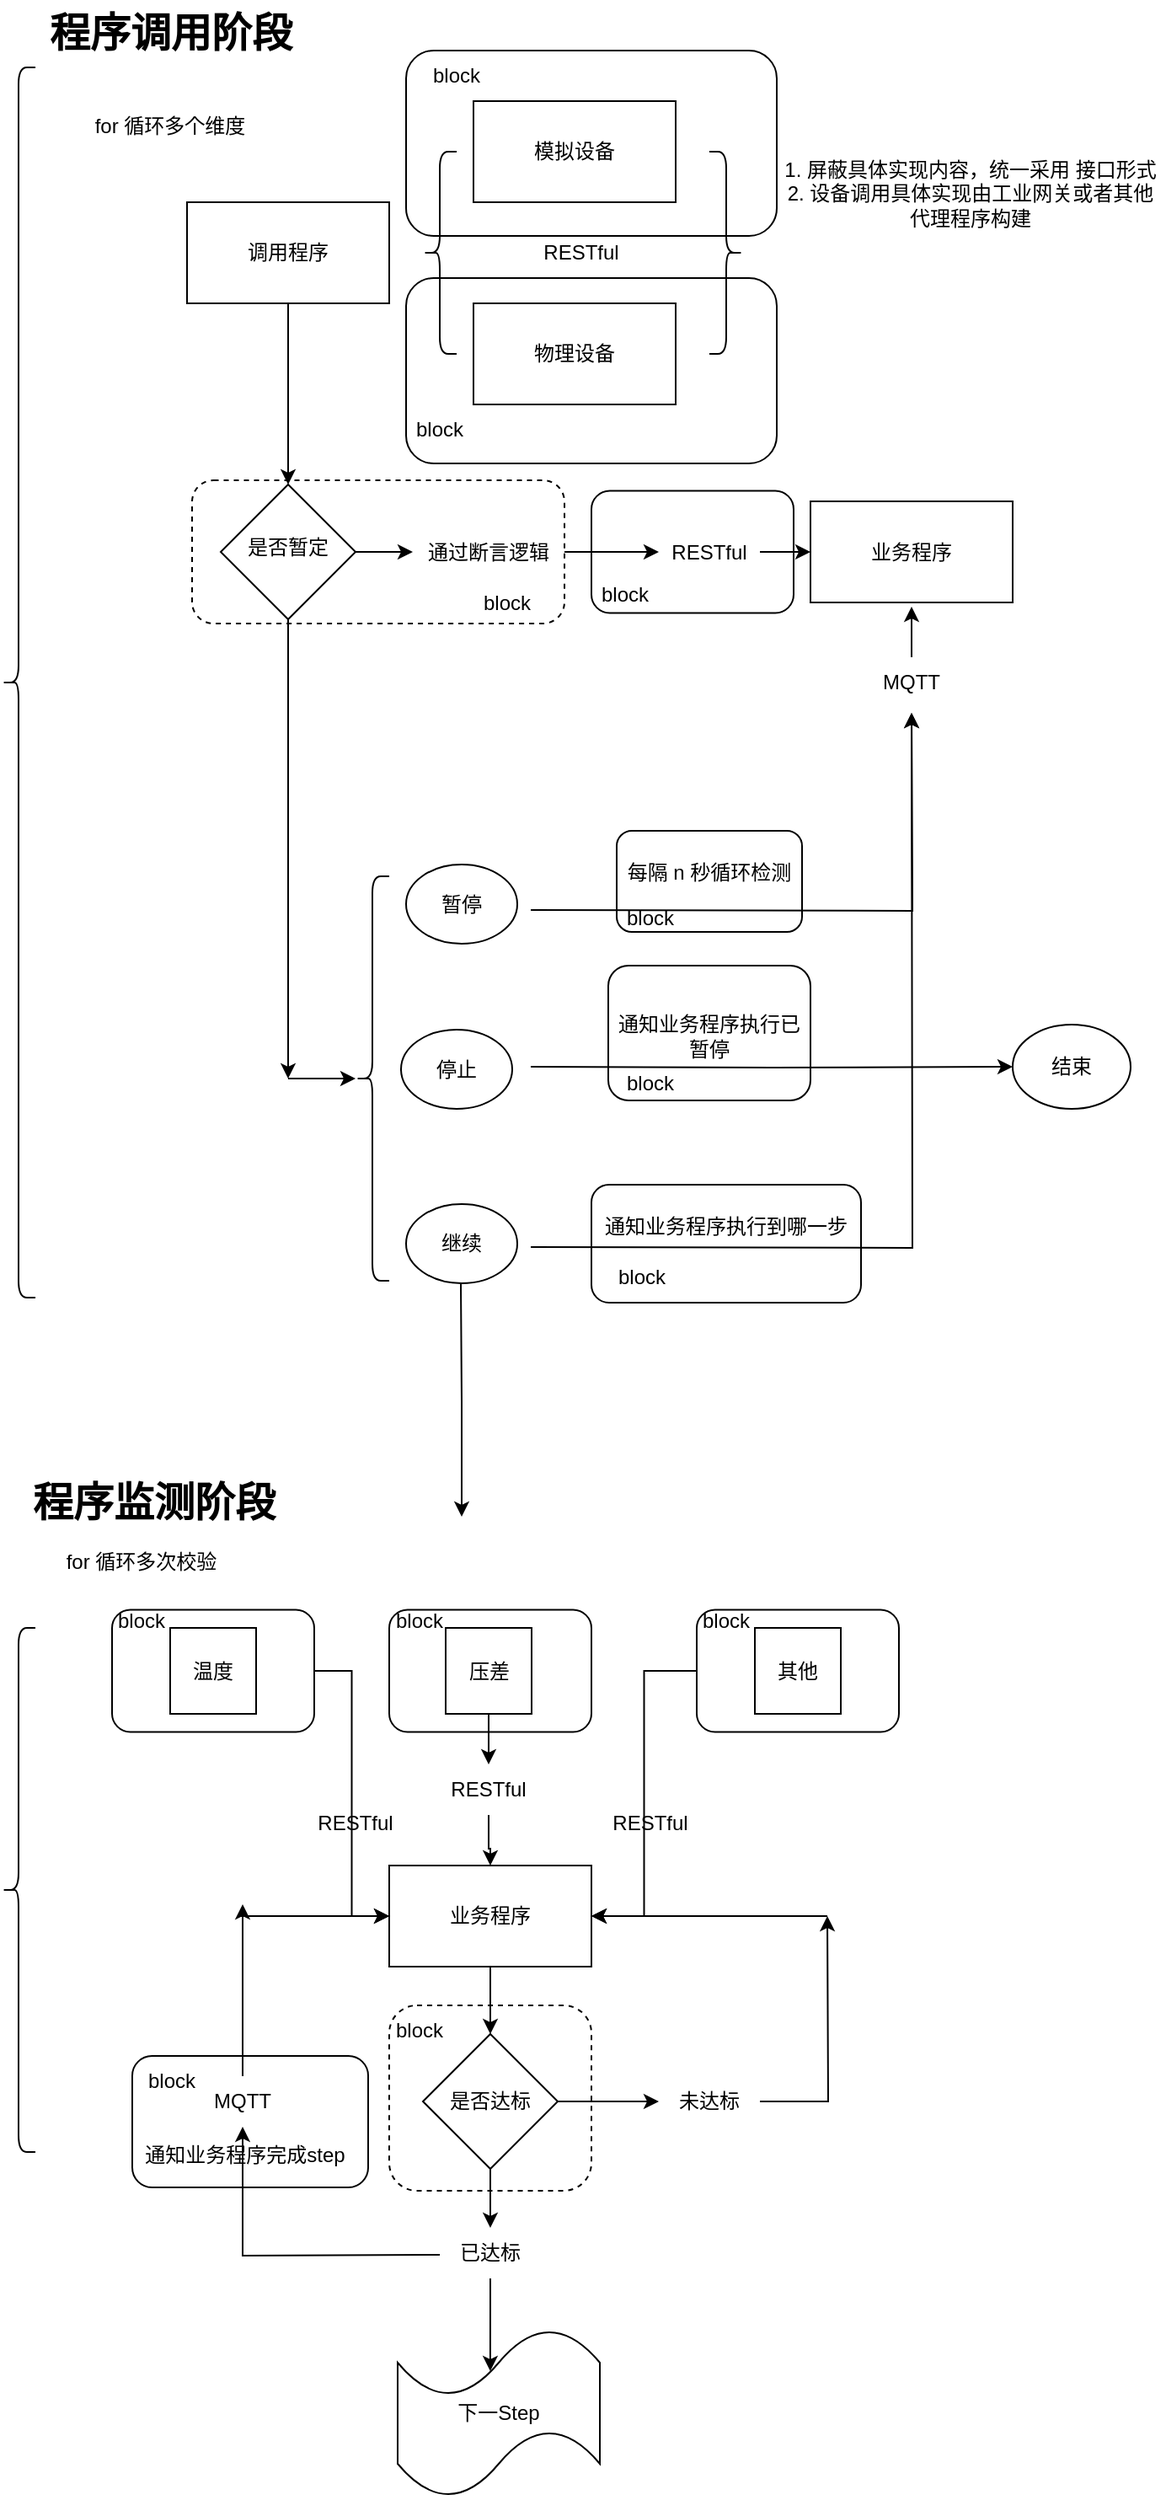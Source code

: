 <mxfile version="22.1.15" type="github">
  <diagram name="第 1 页" id="AhcroDPNdXlM7h-OtcJX">
    <mxGraphModel dx="1394" dy="783" grid="1" gridSize="10" guides="1" tooltips="1" connect="1" arrows="1" fold="1" page="1" pageScale="1" pageWidth="827" pageHeight="1169" math="0" shadow="0">
      <root>
        <mxCell id="0" />
        <mxCell id="1" parent="0" />
        <mxCell id="VQO5LwTm_g0xGCJBr3M8-124" value="" style="rounded=1;whiteSpace=wrap;html=1;dashed=1;" vertex="1" parent="1">
          <mxGeometry x="310" y="1310" width="120" height="110" as="geometry" />
        </mxCell>
        <mxCell id="VQO5LwTm_g0xGCJBr3M8-122" value="" style="rounded=1;whiteSpace=wrap;html=1;" vertex="1" parent="1">
          <mxGeometry x="157.5" y="1340" width="140" height="78" as="geometry" />
        </mxCell>
        <mxCell id="VQO5LwTm_g0xGCJBr3M8-88" style="edgeStyle=orthogonalEdgeStyle;rounded=0;orthogonalLoop=1;jettySize=auto;html=1;entryX=0;entryY=0.5;entryDx=0;entryDy=0;" edge="1" parent="1" source="VQO5LwTm_g0xGCJBr3M8-80" target="VQO5LwTm_g0xGCJBr3M8-90">
          <mxGeometry relative="1" as="geometry">
            <mxPoint x="205.5" y="1207" as="targetPoint" />
          </mxGeometry>
        </mxCell>
        <mxCell id="VQO5LwTm_g0xGCJBr3M8-80" value="" style="rounded=1;whiteSpace=wrap;html=1;" vertex="1" parent="1">
          <mxGeometry x="145.5" y="1075.25" width="120" height="72.5" as="geometry" />
        </mxCell>
        <mxCell id="VQO5LwTm_g0xGCJBr3M8-67" value="" style="rounded=1;whiteSpace=wrap;html=1;dashed=1;" vertex="1" parent="1">
          <mxGeometry x="193" y="405" width="221" height="85" as="geometry" />
        </mxCell>
        <mxCell id="VQO5LwTm_g0xGCJBr3M8-59" value="" style="rounded=1;whiteSpace=wrap;html=1;" vertex="1" parent="1">
          <mxGeometry x="430" y="823" width="160" height="70" as="geometry" />
        </mxCell>
        <mxCell id="VQO5LwTm_g0xGCJBr3M8-56" value="" style="rounded=1;whiteSpace=wrap;html=1;" vertex="1" parent="1">
          <mxGeometry x="440" y="693" width="120" height="80" as="geometry" />
        </mxCell>
        <mxCell id="VQO5LwTm_g0xGCJBr3M8-54" value="" style="rounded=1;whiteSpace=wrap;html=1;" vertex="1" parent="1">
          <mxGeometry x="445" y="613" width="110" height="60" as="geometry" />
        </mxCell>
        <mxCell id="VQO5LwTm_g0xGCJBr3M8-51" value="" style="rounded=1;whiteSpace=wrap;html=1;" vertex="1" parent="1">
          <mxGeometry x="430" y="411.25" width="120" height="72.5" as="geometry" />
        </mxCell>
        <mxCell id="VQO5LwTm_g0xGCJBr3M8-49" value="" style="rounded=1;whiteSpace=wrap;html=1;" vertex="1" parent="1">
          <mxGeometry x="320" y="285" width="220" height="110" as="geometry" />
        </mxCell>
        <mxCell id="VQO5LwTm_g0xGCJBr3M8-46" value="" style="rounded=1;whiteSpace=wrap;html=1;" vertex="1" parent="1">
          <mxGeometry x="320" y="150" width="220" height="110" as="geometry" />
        </mxCell>
        <mxCell id="VQO5LwTm_g0xGCJBr3M8-20" style="edgeStyle=orthogonalEdgeStyle;rounded=0;orthogonalLoop=1;jettySize=auto;html=1;entryX=0.5;entryY=0;entryDx=0;entryDy=0;" edge="1" parent="1" source="VQO5LwTm_g0xGCJBr3M8-1" target="VQO5LwTm_g0xGCJBr3M8-10">
          <mxGeometry relative="1" as="geometry" />
        </mxCell>
        <mxCell id="VQO5LwTm_g0xGCJBr3M8-1" value="调用程序" style="rounded=0;whiteSpace=wrap;html=1;" vertex="1" parent="1">
          <mxGeometry x="190" y="240" width="120" height="60" as="geometry" />
        </mxCell>
        <mxCell id="VQO5LwTm_g0xGCJBr3M8-2" value="" style="shape=curlyBracket;whiteSpace=wrap;html=1;rounded=1;labelPosition=left;verticalLabelPosition=middle;align=right;verticalAlign=middle;" vertex="1" parent="1">
          <mxGeometry x="330" y="210" width="20" height="120" as="geometry" />
        </mxCell>
        <mxCell id="VQO5LwTm_g0xGCJBr3M8-4" value="模拟设备" style="rounded=0;whiteSpace=wrap;html=1;" vertex="1" parent="1">
          <mxGeometry x="360" y="180" width="120" height="60" as="geometry" />
        </mxCell>
        <mxCell id="VQO5LwTm_g0xGCJBr3M8-5" value="物理设备" style="rounded=0;whiteSpace=wrap;html=1;" vertex="1" parent="1">
          <mxGeometry x="360" y="300" width="120" height="60" as="geometry" />
        </mxCell>
        <mxCell id="VQO5LwTm_g0xGCJBr3M8-6" value="RESTful" style="text;html=1;strokeColor=none;fillColor=none;align=center;verticalAlign=middle;whiteSpace=wrap;rounded=0;" vertex="1" parent="1">
          <mxGeometry x="394" y="255" width="60" height="30" as="geometry" />
        </mxCell>
        <mxCell id="VQO5LwTm_g0xGCJBr3M8-7" value="" style="shape=curlyBracket;whiteSpace=wrap;html=1;rounded=1;flipH=1;labelPosition=right;verticalLabelPosition=middle;align=left;verticalAlign=middle;" vertex="1" parent="1">
          <mxGeometry x="500" y="210" width="20" height="120" as="geometry" />
        </mxCell>
        <mxCell id="VQO5LwTm_g0xGCJBr3M8-8" value="1. 屏蔽具体实现内容，统一采用 接口形式&lt;br&gt;2. 设备调用具体实现由工业网关或者其他代理程序构建" style="text;html=1;strokeColor=none;fillColor=none;align=center;verticalAlign=middle;whiteSpace=wrap;rounded=0;" vertex="1" parent="1">
          <mxGeometry x="540" y="170" width="230" height="130" as="geometry" />
        </mxCell>
        <mxCell id="VQO5LwTm_g0xGCJBr3M8-29" style="edgeStyle=orthogonalEdgeStyle;rounded=0;orthogonalLoop=1;jettySize=auto;html=1;" edge="1" parent="1" source="VQO5LwTm_g0xGCJBr3M8-10" target="VQO5LwTm_g0xGCJBr3M8-12">
          <mxGeometry relative="1" as="geometry" />
        </mxCell>
        <mxCell id="VQO5LwTm_g0xGCJBr3M8-30" style="edgeStyle=orthogonalEdgeStyle;rounded=0;orthogonalLoop=1;jettySize=auto;html=1;" edge="1" parent="1" source="VQO5LwTm_g0xGCJBr3M8-10">
          <mxGeometry relative="1" as="geometry">
            <mxPoint x="250" y="760" as="targetPoint" />
          </mxGeometry>
        </mxCell>
        <mxCell id="VQO5LwTm_g0xGCJBr3M8-10" value="" style="rhombus;whiteSpace=wrap;html=1;" vertex="1" parent="1">
          <mxGeometry x="210" y="407.5" width="80" height="80" as="geometry" />
        </mxCell>
        <mxCell id="VQO5LwTm_g0xGCJBr3M8-11" value="是否暂定" style="text;html=1;strokeColor=none;fillColor=none;align=center;verticalAlign=middle;whiteSpace=wrap;rounded=0;" vertex="1" parent="1">
          <mxGeometry x="220" y="430" width="60" height="30" as="geometry" />
        </mxCell>
        <mxCell id="VQO5LwTm_g0xGCJBr3M8-14" style="edgeStyle=orthogonalEdgeStyle;rounded=0;orthogonalLoop=1;jettySize=auto;html=1;entryX=0;entryY=0.5;entryDx=0;entryDy=0;" edge="1" parent="1" source="VQO5LwTm_g0xGCJBr3M8-12" target="VQO5LwTm_g0xGCJBr3M8-13">
          <mxGeometry relative="1" as="geometry" />
        </mxCell>
        <mxCell id="VQO5LwTm_g0xGCJBr3M8-12" value="通过断言逻辑" style="text;html=1;strokeColor=none;fillColor=none;align=center;verticalAlign=middle;whiteSpace=wrap;rounded=0;" vertex="1" parent="1">
          <mxGeometry x="324" y="435" width="90" height="25" as="geometry" />
        </mxCell>
        <mxCell id="VQO5LwTm_g0xGCJBr3M8-16" style="edgeStyle=orthogonalEdgeStyle;rounded=0;orthogonalLoop=1;jettySize=auto;html=1;" edge="1" parent="1" source="VQO5LwTm_g0xGCJBr3M8-13" target="VQO5LwTm_g0xGCJBr3M8-15">
          <mxGeometry relative="1" as="geometry" />
        </mxCell>
        <mxCell id="VQO5LwTm_g0xGCJBr3M8-13" value="RESTful" style="text;html=1;strokeColor=none;fillColor=none;align=center;verticalAlign=middle;whiteSpace=wrap;rounded=0;" vertex="1" parent="1">
          <mxGeometry x="470" y="432.5" width="60" height="30" as="geometry" />
        </mxCell>
        <mxCell id="VQO5LwTm_g0xGCJBr3M8-15" value="业务程序" style="rounded=0;whiteSpace=wrap;html=1;" vertex="1" parent="1">
          <mxGeometry x="560" y="417.5" width="120" height="60" as="geometry" />
        </mxCell>
        <mxCell id="VQO5LwTm_g0xGCJBr3M8-18" style="edgeStyle=orthogonalEdgeStyle;rounded=0;orthogonalLoop=1;jettySize=auto;html=1;" edge="1" parent="1">
          <mxGeometry relative="1" as="geometry">
            <mxPoint x="394" y="660" as="sourcePoint" />
            <mxPoint x="620" y="543" as="targetPoint" />
          </mxGeometry>
        </mxCell>
        <mxCell id="VQO5LwTm_g0xGCJBr3M8-19" value="每隔 n 秒循环检测" style="text;html=1;strokeColor=none;fillColor=none;align=center;verticalAlign=middle;whiteSpace=wrap;rounded=0;" vertex="1" parent="1">
          <mxGeometry x="440" y="623" width="120" height="30" as="geometry" />
        </mxCell>
        <mxCell id="VQO5LwTm_g0xGCJBr3M8-37" style="edgeStyle=orthogonalEdgeStyle;rounded=0;orthogonalLoop=1;jettySize=auto;html=1;" edge="1" parent="1" target="VQO5LwTm_g0xGCJBr3M8-26">
          <mxGeometry relative="1" as="geometry">
            <mxPoint x="394" y="753" as="sourcePoint" />
          </mxGeometry>
        </mxCell>
        <mxCell id="VQO5LwTm_g0xGCJBr3M8-26" value="结束" style="ellipse;whiteSpace=wrap;html=1;" vertex="1" parent="1">
          <mxGeometry x="680" y="728" width="70" height="50" as="geometry" />
        </mxCell>
        <mxCell id="VQO5LwTm_g0xGCJBr3M8-31" value="" style="shape=curlyBracket;whiteSpace=wrap;html=1;rounded=1;labelPosition=left;verticalLabelPosition=middle;align=right;verticalAlign=middle;" vertex="1" parent="1">
          <mxGeometry x="290" y="640" width="20" height="240" as="geometry" />
        </mxCell>
        <mxCell id="VQO5LwTm_g0xGCJBr3M8-32" value="" style="endArrow=classic;html=1;rounded=0;" edge="1" parent="1" target="VQO5LwTm_g0xGCJBr3M8-31">
          <mxGeometry width="50" height="50" relative="1" as="geometry">
            <mxPoint x="250" y="760" as="sourcePoint" />
            <mxPoint x="480" y="670" as="targetPoint" />
          </mxGeometry>
        </mxCell>
        <mxCell id="VQO5LwTm_g0xGCJBr3M8-43" style="edgeStyle=orthogonalEdgeStyle;rounded=0;orthogonalLoop=1;jettySize=auto;html=1;entryX=0.5;entryY=1;entryDx=0;entryDy=0;" edge="1" parent="1">
          <mxGeometry relative="1" as="geometry">
            <mxPoint x="620" y="543" as="targetPoint" />
            <mxPoint x="394" y="860" as="sourcePoint" />
          </mxGeometry>
        </mxCell>
        <mxCell id="VQO5LwTm_g0xGCJBr3M8-45" style="edgeStyle=orthogonalEdgeStyle;rounded=0;orthogonalLoop=1;jettySize=auto;html=1;" edge="1" parent="1">
          <mxGeometry relative="1" as="geometry">
            <mxPoint x="352.5" y="881.5" as="sourcePoint" />
            <mxPoint x="353" y="1020" as="targetPoint" />
          </mxGeometry>
        </mxCell>
        <mxCell id="VQO5LwTm_g0xGCJBr3M8-36" value="通知业务程序执行已暂停" style="text;html=1;strokeColor=none;fillColor=none;align=center;verticalAlign=middle;whiteSpace=wrap;rounded=0;" vertex="1" parent="1">
          <mxGeometry x="440" y="720" width="120" height="30" as="geometry" />
        </mxCell>
        <mxCell id="VQO5LwTm_g0xGCJBr3M8-39" value="通知业务程序执行到哪一步" style="text;html=1;strokeColor=none;fillColor=none;align=center;verticalAlign=middle;whiteSpace=wrap;rounded=0;" vertex="1" parent="1">
          <mxGeometry x="435" y="833" width="150" height="30" as="geometry" />
        </mxCell>
        <mxCell id="VQO5LwTm_g0xGCJBr3M8-63" style="edgeStyle=orthogonalEdgeStyle;rounded=0;orthogonalLoop=1;jettySize=auto;html=1;" edge="1" parent="1" source="VQO5LwTm_g0xGCJBr3M8-41">
          <mxGeometry relative="1" as="geometry">
            <mxPoint x="620" y="480" as="targetPoint" />
          </mxGeometry>
        </mxCell>
        <mxCell id="VQO5LwTm_g0xGCJBr3M8-41" value="MQTT" style="text;html=1;strokeColor=none;fillColor=none;align=center;verticalAlign=middle;whiteSpace=wrap;rounded=0;" vertex="1" parent="1">
          <mxGeometry x="590" y="510" width="60" height="30" as="geometry" />
        </mxCell>
        <mxCell id="VQO5LwTm_g0xGCJBr3M8-47" value="block" style="text;html=1;strokeColor=none;fillColor=none;align=center;verticalAlign=middle;whiteSpace=wrap;rounded=0;" vertex="1" parent="1">
          <mxGeometry x="320" y="150" width="60" height="30" as="geometry" />
        </mxCell>
        <mxCell id="VQO5LwTm_g0xGCJBr3M8-50" value="block" style="text;html=1;strokeColor=none;fillColor=none;align=center;verticalAlign=middle;whiteSpace=wrap;rounded=0;" vertex="1" parent="1">
          <mxGeometry x="310" y="360" width="60" height="30" as="geometry" />
        </mxCell>
        <mxCell id="VQO5LwTm_g0xGCJBr3M8-52" value="block" style="text;html=1;strokeColor=none;fillColor=none;align=center;verticalAlign=middle;whiteSpace=wrap;rounded=0;" vertex="1" parent="1">
          <mxGeometry x="420" y="457.5" width="60" height="30" as="geometry" />
        </mxCell>
        <mxCell id="VQO5LwTm_g0xGCJBr3M8-55" value="block" style="text;html=1;strokeColor=none;fillColor=none;align=center;verticalAlign=middle;whiteSpace=wrap;rounded=0;" vertex="1" parent="1">
          <mxGeometry x="435" y="650" width="60" height="30" as="geometry" />
        </mxCell>
        <mxCell id="VQO5LwTm_g0xGCJBr3M8-57" value="block" style="text;html=1;strokeColor=none;fillColor=none;align=center;verticalAlign=middle;whiteSpace=wrap;rounded=0;" vertex="1" parent="1">
          <mxGeometry x="435" y="748" width="60" height="30" as="geometry" />
        </mxCell>
        <mxCell id="VQO5LwTm_g0xGCJBr3M8-60" value="block" style="text;html=1;strokeColor=none;fillColor=none;align=center;verticalAlign=middle;whiteSpace=wrap;rounded=0;" vertex="1" parent="1">
          <mxGeometry x="430" y="863" width="60" height="30" as="geometry" />
        </mxCell>
        <mxCell id="VQO5LwTm_g0xGCJBr3M8-64" value="暂停" style="ellipse;whiteSpace=wrap;html=1;" vertex="1" parent="1">
          <mxGeometry x="320" y="633" width="66" height="47" as="geometry" />
        </mxCell>
        <mxCell id="VQO5LwTm_g0xGCJBr3M8-65" value="停止" style="ellipse;whiteSpace=wrap;html=1;" vertex="1" parent="1">
          <mxGeometry x="317" y="731" width="66" height="47" as="geometry" />
        </mxCell>
        <mxCell id="VQO5LwTm_g0xGCJBr3M8-66" value="继续" style="ellipse;whiteSpace=wrap;html=1;" vertex="1" parent="1">
          <mxGeometry x="320" y="834.5" width="66" height="47" as="geometry" />
        </mxCell>
        <mxCell id="VQO5LwTm_g0xGCJBr3M8-68" value="block" style="text;html=1;strokeColor=none;fillColor=none;align=center;verticalAlign=middle;whiteSpace=wrap;rounded=0;" vertex="1" parent="1">
          <mxGeometry x="350" y="462.5" width="60" height="30" as="geometry" />
        </mxCell>
        <mxCell id="VQO5LwTm_g0xGCJBr3M8-70" value="" style="shape=curlyBracket;whiteSpace=wrap;html=1;rounded=1;labelPosition=left;verticalLabelPosition=middle;align=right;verticalAlign=middle;" vertex="1" parent="1">
          <mxGeometry x="80" y="160" width="20" height="730" as="geometry" />
        </mxCell>
        <mxCell id="VQO5LwTm_g0xGCJBr3M8-71" value="程序调用阶段" style="text;strokeColor=none;fillColor=none;html=1;fontSize=24;fontStyle=1;verticalAlign=middle;align=center;" vertex="1" parent="1">
          <mxGeometry x="130" y="120" width="100" height="40" as="geometry" />
        </mxCell>
        <mxCell id="VQO5LwTm_g0xGCJBr3M8-72" value="for 循环多个维度" style="text;html=1;strokeColor=none;fillColor=none;align=center;verticalAlign=middle;whiteSpace=wrap;rounded=0;" vertex="1" parent="1">
          <mxGeometry x="120" y="180" width="120" height="30" as="geometry" />
        </mxCell>
        <mxCell id="VQO5LwTm_g0xGCJBr3M8-73" value="程序监测阶段" style="text;strokeColor=none;fillColor=none;html=1;fontSize=24;fontStyle=1;verticalAlign=middle;align=center;" vertex="1" parent="1">
          <mxGeometry x="120" y="992" width="100" height="40" as="geometry" />
        </mxCell>
        <mxCell id="VQO5LwTm_g0xGCJBr3M8-74" value="" style="shape=curlyBracket;whiteSpace=wrap;html=1;rounded=1;labelPosition=left;verticalLabelPosition=middle;align=right;verticalAlign=middle;" vertex="1" parent="1">
          <mxGeometry x="80" y="1086" width="20" height="311" as="geometry" />
        </mxCell>
        <mxCell id="VQO5LwTm_g0xGCJBr3M8-76" value="温度" style="whiteSpace=wrap;html=1;aspect=fixed;" vertex="1" parent="1">
          <mxGeometry x="180" y="1086" width="51" height="51" as="geometry" />
        </mxCell>
        <mxCell id="VQO5LwTm_g0xGCJBr3M8-81" value="block" style="text;html=1;strokeColor=none;fillColor=none;align=center;verticalAlign=middle;whiteSpace=wrap;rounded=0;" vertex="1" parent="1">
          <mxGeometry x="133" y="1067" width="60" height="30" as="geometry" />
        </mxCell>
        <mxCell id="VQO5LwTm_g0xGCJBr3M8-82" value="" style="rounded=1;whiteSpace=wrap;html=1;" vertex="1" parent="1">
          <mxGeometry x="310" y="1075.25" width="120" height="72.5" as="geometry" />
        </mxCell>
        <mxCell id="VQO5LwTm_g0xGCJBr3M8-91" style="edgeStyle=orthogonalEdgeStyle;rounded=0;orthogonalLoop=1;jettySize=auto;html=1;entryX=0.5;entryY=0;entryDx=0;entryDy=0;" edge="1" parent="1" source="VQO5LwTm_g0xGCJBr3M8-93" target="VQO5LwTm_g0xGCJBr3M8-90">
          <mxGeometry relative="1" as="geometry" />
        </mxCell>
        <mxCell id="VQO5LwTm_g0xGCJBr3M8-83" value="压差" style="whiteSpace=wrap;html=1;aspect=fixed;" vertex="1" parent="1">
          <mxGeometry x="343.5" y="1086" width="51" height="51" as="geometry" />
        </mxCell>
        <mxCell id="VQO5LwTm_g0xGCJBr3M8-84" value="block" style="text;html=1;strokeColor=none;fillColor=none;align=center;verticalAlign=middle;whiteSpace=wrap;rounded=0;" vertex="1" parent="1">
          <mxGeometry x="297.5" y="1067" width="60" height="30" as="geometry" />
        </mxCell>
        <mxCell id="VQO5LwTm_g0xGCJBr3M8-92" style="edgeStyle=orthogonalEdgeStyle;rounded=0;orthogonalLoop=1;jettySize=auto;html=1;entryX=1;entryY=0.5;entryDx=0;entryDy=0;" edge="1" parent="1" source="VQO5LwTm_g0xGCJBr3M8-85" target="VQO5LwTm_g0xGCJBr3M8-90">
          <mxGeometry relative="1" as="geometry" />
        </mxCell>
        <mxCell id="VQO5LwTm_g0xGCJBr3M8-85" value="" style="rounded=1;whiteSpace=wrap;html=1;" vertex="1" parent="1">
          <mxGeometry x="492.5" y="1075.25" width="120" height="72.5" as="geometry" />
        </mxCell>
        <mxCell id="VQO5LwTm_g0xGCJBr3M8-86" value="其他" style="whiteSpace=wrap;html=1;aspect=fixed;" vertex="1" parent="1">
          <mxGeometry x="527" y="1086" width="51" height="51" as="geometry" />
        </mxCell>
        <mxCell id="VQO5LwTm_g0xGCJBr3M8-87" value="block" style="text;html=1;strokeColor=none;fillColor=none;align=center;verticalAlign=middle;whiteSpace=wrap;rounded=0;" vertex="1" parent="1">
          <mxGeometry x="480" y="1067" width="60" height="30" as="geometry" />
        </mxCell>
        <mxCell id="VQO5LwTm_g0xGCJBr3M8-99" style="edgeStyle=orthogonalEdgeStyle;rounded=0;orthogonalLoop=1;jettySize=auto;html=1;entryX=0.5;entryY=0;entryDx=0;entryDy=0;" edge="1" parent="1" source="VQO5LwTm_g0xGCJBr3M8-90" target="VQO5LwTm_g0xGCJBr3M8-97">
          <mxGeometry relative="1" as="geometry" />
        </mxCell>
        <mxCell id="VQO5LwTm_g0xGCJBr3M8-90" value="业务程序" style="rounded=0;whiteSpace=wrap;html=1;" vertex="1" parent="1">
          <mxGeometry x="310" y="1227" width="120" height="60" as="geometry" />
        </mxCell>
        <mxCell id="VQO5LwTm_g0xGCJBr3M8-94" value="" style="edgeStyle=orthogonalEdgeStyle;rounded=0;orthogonalLoop=1;jettySize=auto;html=1;entryX=0.5;entryY=0;entryDx=0;entryDy=0;" edge="1" parent="1" source="VQO5LwTm_g0xGCJBr3M8-83" target="VQO5LwTm_g0xGCJBr3M8-93">
          <mxGeometry relative="1" as="geometry">
            <mxPoint x="370" y="1137" as="sourcePoint" />
            <mxPoint x="370" y="1227" as="targetPoint" />
          </mxGeometry>
        </mxCell>
        <mxCell id="VQO5LwTm_g0xGCJBr3M8-93" value="RESTful" style="text;html=1;strokeColor=none;fillColor=none;align=center;verticalAlign=middle;whiteSpace=wrap;rounded=0;" vertex="1" parent="1">
          <mxGeometry x="339" y="1167" width="60" height="30" as="geometry" />
        </mxCell>
        <mxCell id="VQO5LwTm_g0xGCJBr3M8-95" value="RESTful" style="text;html=1;strokeColor=none;fillColor=none;align=center;verticalAlign=middle;whiteSpace=wrap;rounded=0;" vertex="1" parent="1">
          <mxGeometry x="260" y="1187" width="60" height="30" as="geometry" />
        </mxCell>
        <mxCell id="VQO5LwTm_g0xGCJBr3M8-96" value="RESTful" style="text;html=1;strokeColor=none;fillColor=none;align=center;verticalAlign=middle;whiteSpace=wrap;rounded=0;" vertex="1" parent="1">
          <mxGeometry x="435" y="1187" width="60" height="30" as="geometry" />
        </mxCell>
        <mxCell id="VQO5LwTm_g0xGCJBr3M8-102" style="edgeStyle=orthogonalEdgeStyle;rounded=0;orthogonalLoop=1;jettySize=auto;html=1;" edge="1" parent="1" source="VQO5LwTm_g0xGCJBr3M8-97" target="VQO5LwTm_g0xGCJBr3M8-100">
          <mxGeometry relative="1" as="geometry" />
        </mxCell>
        <mxCell id="VQO5LwTm_g0xGCJBr3M8-110" style="edgeStyle=orthogonalEdgeStyle;rounded=0;orthogonalLoop=1;jettySize=auto;html=1;" edge="1" parent="1" source="VQO5LwTm_g0xGCJBr3M8-97" target="VQO5LwTm_g0xGCJBr3M8-109">
          <mxGeometry relative="1" as="geometry" />
        </mxCell>
        <mxCell id="VQO5LwTm_g0xGCJBr3M8-97" value="是否达标" style="rhombus;whiteSpace=wrap;html=1;" vertex="1" parent="1">
          <mxGeometry x="330" y="1327" width="80" height="80" as="geometry" />
        </mxCell>
        <mxCell id="VQO5LwTm_g0xGCJBr3M8-103" style="edgeStyle=orthogonalEdgeStyle;rounded=0;orthogonalLoop=1;jettySize=auto;html=1;" edge="1" parent="1" source="VQO5LwTm_g0xGCJBr3M8-100">
          <mxGeometry relative="1" as="geometry">
            <mxPoint x="570" y="1257" as="targetPoint" />
          </mxGeometry>
        </mxCell>
        <mxCell id="VQO5LwTm_g0xGCJBr3M8-100" value="未达标" style="text;html=1;strokeColor=none;fillColor=none;align=center;verticalAlign=middle;whiteSpace=wrap;rounded=0;" vertex="1" parent="1">
          <mxGeometry x="470" y="1352" width="60" height="30" as="geometry" />
        </mxCell>
        <mxCell id="VQO5LwTm_g0xGCJBr3M8-104" value="" style="endArrow=classic;html=1;rounded=0;entryX=1;entryY=0.5;entryDx=0;entryDy=0;" edge="1" parent="1" target="VQO5LwTm_g0xGCJBr3M8-90">
          <mxGeometry width="50" height="50" relative="1" as="geometry">
            <mxPoint x="570" y="1257" as="sourcePoint" />
            <mxPoint x="470" y="1107" as="targetPoint" />
          </mxGeometry>
        </mxCell>
        <mxCell id="VQO5LwTm_g0xGCJBr3M8-107" value="for 循环多次校验" style="text;html=1;strokeColor=none;fillColor=none;align=center;verticalAlign=middle;whiteSpace=wrap;rounded=0;" vertex="1" parent="1">
          <mxGeometry x="103" y="1032" width="120" height="30" as="geometry" />
        </mxCell>
        <mxCell id="VQO5LwTm_g0xGCJBr3M8-109" value="已达标" style="text;html=1;strokeColor=none;fillColor=none;align=center;verticalAlign=middle;whiteSpace=wrap;rounded=0;" vertex="1" parent="1">
          <mxGeometry x="340" y="1442" width="60" height="30" as="geometry" />
        </mxCell>
        <mxCell id="VQO5LwTm_g0xGCJBr3M8-113" value="下一Step" style="shape=tape;whiteSpace=wrap;html=1;" vertex="1" parent="1">
          <mxGeometry x="315" y="1502" width="120" height="100" as="geometry" />
        </mxCell>
        <mxCell id="VQO5LwTm_g0xGCJBr3M8-114" style="edgeStyle=orthogonalEdgeStyle;rounded=0;orthogonalLoop=1;jettySize=auto;html=1;entryX=0.458;entryY=0.25;entryDx=0;entryDy=0;entryPerimeter=0;" edge="1" parent="1" source="VQO5LwTm_g0xGCJBr3M8-109" target="VQO5LwTm_g0xGCJBr3M8-113">
          <mxGeometry relative="1" as="geometry" />
        </mxCell>
        <mxCell id="VQO5LwTm_g0xGCJBr3M8-116" value="" style="endArrow=classic;html=1;rounded=0;entryX=0;entryY=0.5;entryDx=0;entryDy=0;" edge="1" parent="1" target="VQO5LwTm_g0xGCJBr3M8-90">
          <mxGeometry width="50" height="50" relative="1" as="geometry">
            <mxPoint x="220" y="1257" as="sourcePoint" />
            <mxPoint x="270" y="1212" as="targetPoint" />
          </mxGeometry>
        </mxCell>
        <mxCell id="VQO5LwTm_g0xGCJBr3M8-118" value="通知业务程序完成step" style="text;html=1;strokeColor=none;fillColor=none;align=center;verticalAlign=middle;whiteSpace=wrap;rounded=0;" vertex="1" parent="1">
          <mxGeometry x="150.5" y="1382" width="147" height="33" as="geometry" />
        </mxCell>
        <mxCell id="VQO5LwTm_g0xGCJBr3M8-120" value="" style="edgeStyle=orthogonalEdgeStyle;rounded=0;orthogonalLoop=1;jettySize=auto;html=1;" edge="1" parent="1" target="VQO5LwTm_g0xGCJBr3M8-117">
          <mxGeometry relative="1" as="geometry">
            <mxPoint x="220" y="1253" as="targetPoint" />
            <mxPoint x="340" y="1458" as="sourcePoint" />
          </mxGeometry>
        </mxCell>
        <mxCell id="VQO5LwTm_g0xGCJBr3M8-121" style="edgeStyle=orthogonalEdgeStyle;rounded=0;orthogonalLoop=1;jettySize=auto;html=1;" edge="1" parent="1" source="VQO5LwTm_g0xGCJBr3M8-117">
          <mxGeometry relative="1" as="geometry">
            <mxPoint x="223" y="1250" as="targetPoint" />
          </mxGeometry>
        </mxCell>
        <mxCell id="VQO5LwTm_g0xGCJBr3M8-117" value="MQTT" style="text;html=1;strokeColor=none;fillColor=none;align=center;verticalAlign=middle;whiteSpace=wrap;rounded=0;" vertex="1" parent="1">
          <mxGeometry x="193" y="1352" width="60" height="30" as="geometry" />
        </mxCell>
        <mxCell id="VQO5LwTm_g0xGCJBr3M8-123" value="block" style="text;html=1;strokeColor=none;fillColor=none;align=center;verticalAlign=middle;whiteSpace=wrap;rounded=0;" vertex="1" parent="1">
          <mxGeometry x="151" y="1340" width="60" height="30" as="geometry" />
        </mxCell>
        <mxCell id="VQO5LwTm_g0xGCJBr3M8-125" value="block" style="text;html=1;strokeColor=none;fillColor=none;align=center;verticalAlign=middle;whiteSpace=wrap;rounded=0;" vertex="1" parent="1">
          <mxGeometry x="297.5" y="1310" width="60" height="30" as="geometry" />
        </mxCell>
      </root>
    </mxGraphModel>
  </diagram>
</mxfile>
